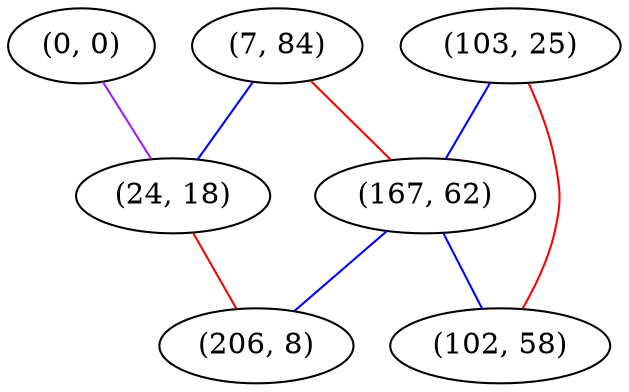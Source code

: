 graph "" {
"(7, 84)";
"(0, 0)";
"(24, 18)";
"(103, 25)";
"(167, 62)";
"(102, 58)";
"(206, 8)";
"(7, 84)" -- "(167, 62)"  [color=red, key=0, weight=1];
"(7, 84)" -- "(24, 18)"  [color=blue, key=0, weight=3];
"(0, 0)" -- "(24, 18)"  [color=purple, key=0, weight=4];
"(24, 18)" -- "(206, 8)"  [color=red, key=0, weight=1];
"(103, 25)" -- "(167, 62)"  [color=blue, key=0, weight=3];
"(103, 25)" -- "(102, 58)"  [color=red, key=0, weight=1];
"(167, 62)" -- "(102, 58)"  [color=blue, key=0, weight=3];
"(167, 62)" -- "(206, 8)"  [color=blue, key=0, weight=3];
}

